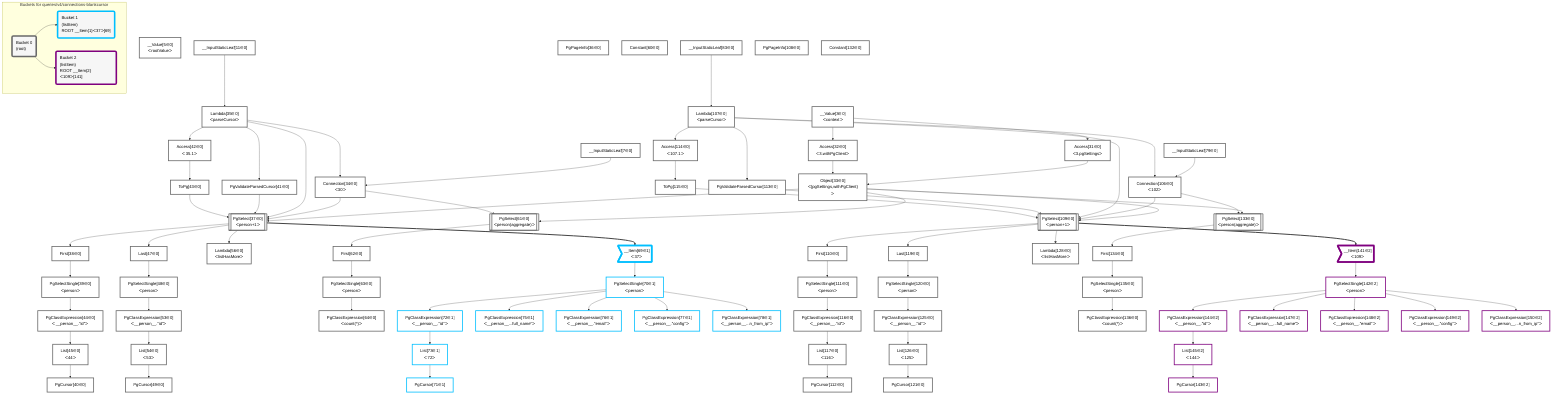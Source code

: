 graph TD
    classDef path fill:#eee,stroke:#000,color:#000
    classDef plan fill:#fff,stroke-width:3px,color:#000
    classDef itemplan fill:#fff,stroke-width:6px,color:#000
    classDef sideeffectplan fill:#f00,stroke-width:6px,color:#000
    classDef bucket fill:#f6f6f6,color:#000,stroke-width:6px,text-align:left


    %% define steps
    __Value3["__Value[3∈0]<br />ᐸcontextᐳ"]:::plan
    __Value5["__Value[5∈0]<br />ᐸrootValueᐳ"]:::plan
    __InputStaticLeaf7["__InputStaticLeaf[7∈0]"]:::plan
    __InputStaticLeaf11["__InputStaticLeaf[11∈0]"]:::plan
    Access31["Access[31∈0]<br />ᐸ3.pgSettingsᐳ"]:::plan
    Access32["Access[32∈0]<br />ᐸ3.withPgClientᐳ"]:::plan
    Object33["Object[33∈0]<br />ᐸ{pgSettings,withPgClient}ᐳ"]:::plan
    Lambda35["Lambda[35∈0]<br />ᐸparseCursorᐳ"]:::plan
    Connection34["Connection[34∈0]<br />ᐸ30ᐳ"]:::plan
    PgPageInfo36["PgPageInfo[36∈0]"]:::plan
    PgValidateParsedCursor41["PgValidateParsedCursor[41∈0]"]:::plan
    Access42["Access[42∈0]<br />ᐸ35.1ᐳ"]:::plan
    ToPg43["ToPg[43∈0]"]:::plan
    PgSelect37[["PgSelect[37∈0]<br />ᐸperson+1ᐳ"]]:::plan
    First38["First[38∈0]"]:::plan
    PgSelectSingle39["PgSelectSingle[39∈0]<br />ᐸpersonᐳ"]:::plan
    PgClassExpression44["PgClassExpression[44∈0]<br />ᐸ__person__.”id”ᐳ"]:::plan
    List45["List[45∈0]<br />ᐸ44ᐳ"]:::plan
    PgCursor40["PgCursor[40∈0]"]:::plan
    Last47["Last[47∈0]"]:::plan
    PgSelectSingle48["PgSelectSingle[48∈0]<br />ᐸpersonᐳ"]:::plan
    PgClassExpression53["PgClassExpression[53∈0]<br />ᐸ__person__.”id”ᐳ"]:::plan
    List54["List[54∈0]<br />ᐸ53ᐳ"]:::plan
    PgCursor49["PgCursor[49∈0]"]:::plan
    Lambda56["Lambda[56∈0]<br />ᐸlistHasMoreᐳ"]:::plan
    Constant60["Constant[60∈0]"]:::plan
    PgSelect61[["PgSelect[61∈0]<br />ᐸperson(aggregate)ᐳ"]]:::plan
    First62["First[62∈0]"]:::plan
    PgSelectSingle63["PgSelectSingle[63∈0]<br />ᐸpersonᐳ"]:::plan
    PgClassExpression64["PgClassExpression[64∈0]<br />ᐸcount(*)ᐳ"]:::plan
    __Item69>"__Item[69∈1]<br />ᐸ37ᐳ"]:::itemplan
    PgSelectSingle70["PgSelectSingle[70∈1]<br />ᐸpersonᐳ"]:::plan
    PgClassExpression72["PgClassExpression[72∈1]<br />ᐸ__person__.”id”ᐳ"]:::plan
    List73["List[73∈1]<br />ᐸ72ᐳ"]:::plan
    PgCursor71["PgCursor[71∈1]"]:::plan
    PgClassExpression75["PgClassExpression[75∈1]<br />ᐸ__person__...full_name”ᐳ"]:::plan
    PgClassExpression76["PgClassExpression[76∈1]<br />ᐸ__person__.”email”ᐳ"]:::plan
    PgClassExpression77["PgClassExpression[77∈1]<br />ᐸ__person__.”config”ᐳ"]:::plan
    PgClassExpression78["PgClassExpression[78∈1]<br />ᐸ__person__...n_from_ip”ᐳ"]:::plan
    __InputStaticLeaf79["__InputStaticLeaf[79∈0]"]:::plan
    __InputStaticLeaf83["__InputStaticLeaf[83∈0]"]:::plan
    Lambda107["Lambda[107∈0]<br />ᐸparseCursorᐳ"]:::plan
    Connection106["Connection[106∈0]<br />ᐸ102ᐳ"]:::plan
    PgPageInfo108["PgPageInfo[108∈0]"]:::plan
    PgValidateParsedCursor113["PgValidateParsedCursor[113∈0]"]:::plan
    Access114["Access[114∈0]<br />ᐸ107.1ᐳ"]:::plan
    ToPg115["ToPg[115∈0]"]:::plan
    PgSelect109[["PgSelect[109∈0]<br />ᐸperson+1ᐳ"]]:::plan
    First110["First[110∈0]"]:::plan
    PgSelectSingle111["PgSelectSingle[111∈0]<br />ᐸpersonᐳ"]:::plan
    PgClassExpression116["PgClassExpression[116∈0]<br />ᐸ__person__.”id”ᐳ"]:::plan
    List117["List[117∈0]<br />ᐸ116ᐳ"]:::plan
    PgCursor112["PgCursor[112∈0]"]:::plan
    Last119["Last[119∈0]"]:::plan
    PgSelectSingle120["PgSelectSingle[120∈0]<br />ᐸpersonᐳ"]:::plan
    PgClassExpression125["PgClassExpression[125∈0]<br />ᐸ__person__.”id”ᐳ"]:::plan
    List126["List[126∈0]<br />ᐸ125ᐳ"]:::plan
    PgCursor121["PgCursor[121∈0]"]:::plan
    Lambda128["Lambda[128∈0]<br />ᐸlistHasMoreᐳ"]:::plan
    Constant132["Constant[132∈0]"]:::plan
    PgSelect133[["PgSelect[133∈0]<br />ᐸperson(aggregate)ᐳ"]]:::plan
    First134["First[134∈0]"]:::plan
    PgSelectSingle135["PgSelectSingle[135∈0]<br />ᐸpersonᐳ"]:::plan
    PgClassExpression136["PgClassExpression[136∈0]<br />ᐸcount(*)ᐳ"]:::plan
    __Item141>"__Item[141∈2]<br />ᐸ109ᐳ"]:::itemplan
    PgSelectSingle142["PgSelectSingle[142∈2]<br />ᐸpersonᐳ"]:::plan
    PgClassExpression144["PgClassExpression[144∈2]<br />ᐸ__person__.”id”ᐳ"]:::plan
    List145["List[145∈2]<br />ᐸ144ᐳ"]:::plan
    PgCursor143["PgCursor[143∈2]"]:::plan
    PgClassExpression147["PgClassExpression[147∈2]<br />ᐸ__person__...full_name”ᐳ"]:::plan
    PgClassExpression148["PgClassExpression[148∈2]<br />ᐸ__person__.”email”ᐳ"]:::plan
    PgClassExpression149["PgClassExpression[149∈2]<br />ᐸ__person__.”config”ᐳ"]:::plan
    PgClassExpression150["PgClassExpression[150∈2]<br />ᐸ__person__...n_from_ip”ᐳ"]:::plan

    %% plan dependencies
    __Value3 --> Access31
    __Value3 --> Access32
    Access31 & Access32 --> Object33
    __InputStaticLeaf11 --> Lambda35
    __InputStaticLeaf7 & Lambda35 --> Connection34
    Lambda35 --> PgValidateParsedCursor41
    Lambda35 --> Access42
    Access42 --> ToPg43
    Object33 & Connection34 & Lambda35 & PgValidateParsedCursor41 & ToPg43 --> PgSelect37
    PgSelect37 --> First38
    First38 --> PgSelectSingle39
    PgSelectSingle39 --> PgClassExpression44
    PgClassExpression44 --> List45
    List45 --> PgCursor40
    PgSelect37 --> Last47
    Last47 --> PgSelectSingle48
    PgSelectSingle48 --> PgClassExpression53
    PgClassExpression53 --> List54
    List54 --> PgCursor49
    PgSelect37 --> Lambda56
    Object33 & Connection34 --> PgSelect61
    PgSelect61 --> First62
    First62 --> PgSelectSingle63
    PgSelectSingle63 --> PgClassExpression64
    PgSelect37 ==> __Item69
    __Item69 --> PgSelectSingle70
    PgSelectSingle70 --> PgClassExpression72
    PgClassExpression72 --> List73
    List73 --> PgCursor71
    PgSelectSingle70 --> PgClassExpression75
    PgSelectSingle70 --> PgClassExpression76
    PgSelectSingle70 --> PgClassExpression77
    PgSelectSingle70 --> PgClassExpression78
    __InputStaticLeaf83 --> Lambda107
    __InputStaticLeaf79 & Lambda107 --> Connection106
    Lambda107 --> PgValidateParsedCursor113
    Lambda107 --> Access114
    Access114 --> ToPg115
    Object33 & Connection106 & Lambda107 & PgValidateParsedCursor113 & ToPg115 --> PgSelect109
    PgSelect109 --> First110
    First110 --> PgSelectSingle111
    PgSelectSingle111 --> PgClassExpression116
    PgClassExpression116 --> List117
    List117 --> PgCursor112
    PgSelect109 --> Last119
    Last119 --> PgSelectSingle120
    PgSelectSingle120 --> PgClassExpression125
    PgClassExpression125 --> List126
    List126 --> PgCursor121
    PgSelect109 --> Lambda128
    Object33 & Connection106 --> PgSelect133
    PgSelect133 --> First134
    First134 --> PgSelectSingle135
    PgSelectSingle135 --> PgClassExpression136
    PgSelect109 ==> __Item141
    __Item141 --> PgSelectSingle142
    PgSelectSingle142 --> PgClassExpression144
    PgClassExpression144 --> List145
    List145 --> PgCursor143
    PgSelectSingle142 --> PgClassExpression147
    PgSelectSingle142 --> PgClassExpression148
    PgSelectSingle142 --> PgClassExpression149
    PgSelectSingle142 --> PgClassExpression150

    subgraph "Buckets for queries/v4/connections-blankcursor"
    Bucket0("Bucket 0<br />(root)"):::bucket
    classDef bucket0 stroke:#696969
    class Bucket0,__Value3,__Value5,__InputStaticLeaf7,__InputStaticLeaf11,Access31,Access32,Object33,Connection34,Lambda35,PgPageInfo36,PgSelect37,First38,PgSelectSingle39,PgCursor40,PgValidateParsedCursor41,Access42,ToPg43,PgClassExpression44,List45,Last47,PgSelectSingle48,PgCursor49,PgClassExpression53,List54,Lambda56,Constant60,PgSelect61,First62,PgSelectSingle63,PgClassExpression64,__InputStaticLeaf79,__InputStaticLeaf83,Connection106,Lambda107,PgPageInfo108,PgSelect109,First110,PgSelectSingle111,PgCursor112,PgValidateParsedCursor113,Access114,ToPg115,PgClassExpression116,List117,Last119,PgSelectSingle120,PgCursor121,PgClassExpression125,List126,Lambda128,Constant132,PgSelect133,First134,PgSelectSingle135,PgClassExpression136 bucket0
    Bucket1("Bucket 1<br />(listItem)<br />ROOT __Item{1}ᐸ37ᐳ[69]"):::bucket
    classDef bucket1 stroke:#00bfff
    class Bucket1,__Item69,PgSelectSingle70,PgCursor71,PgClassExpression72,List73,PgClassExpression75,PgClassExpression76,PgClassExpression77,PgClassExpression78 bucket1
    Bucket2("Bucket 2<br />(listItem)<br />ROOT __Item{2}ᐸ109ᐳ[141]"):::bucket
    classDef bucket2 stroke:#7f007f
    class Bucket2,__Item141,PgSelectSingle142,PgCursor143,PgClassExpression144,List145,PgClassExpression147,PgClassExpression148,PgClassExpression149,PgClassExpression150 bucket2
    Bucket0 --> Bucket1 & Bucket2
    end